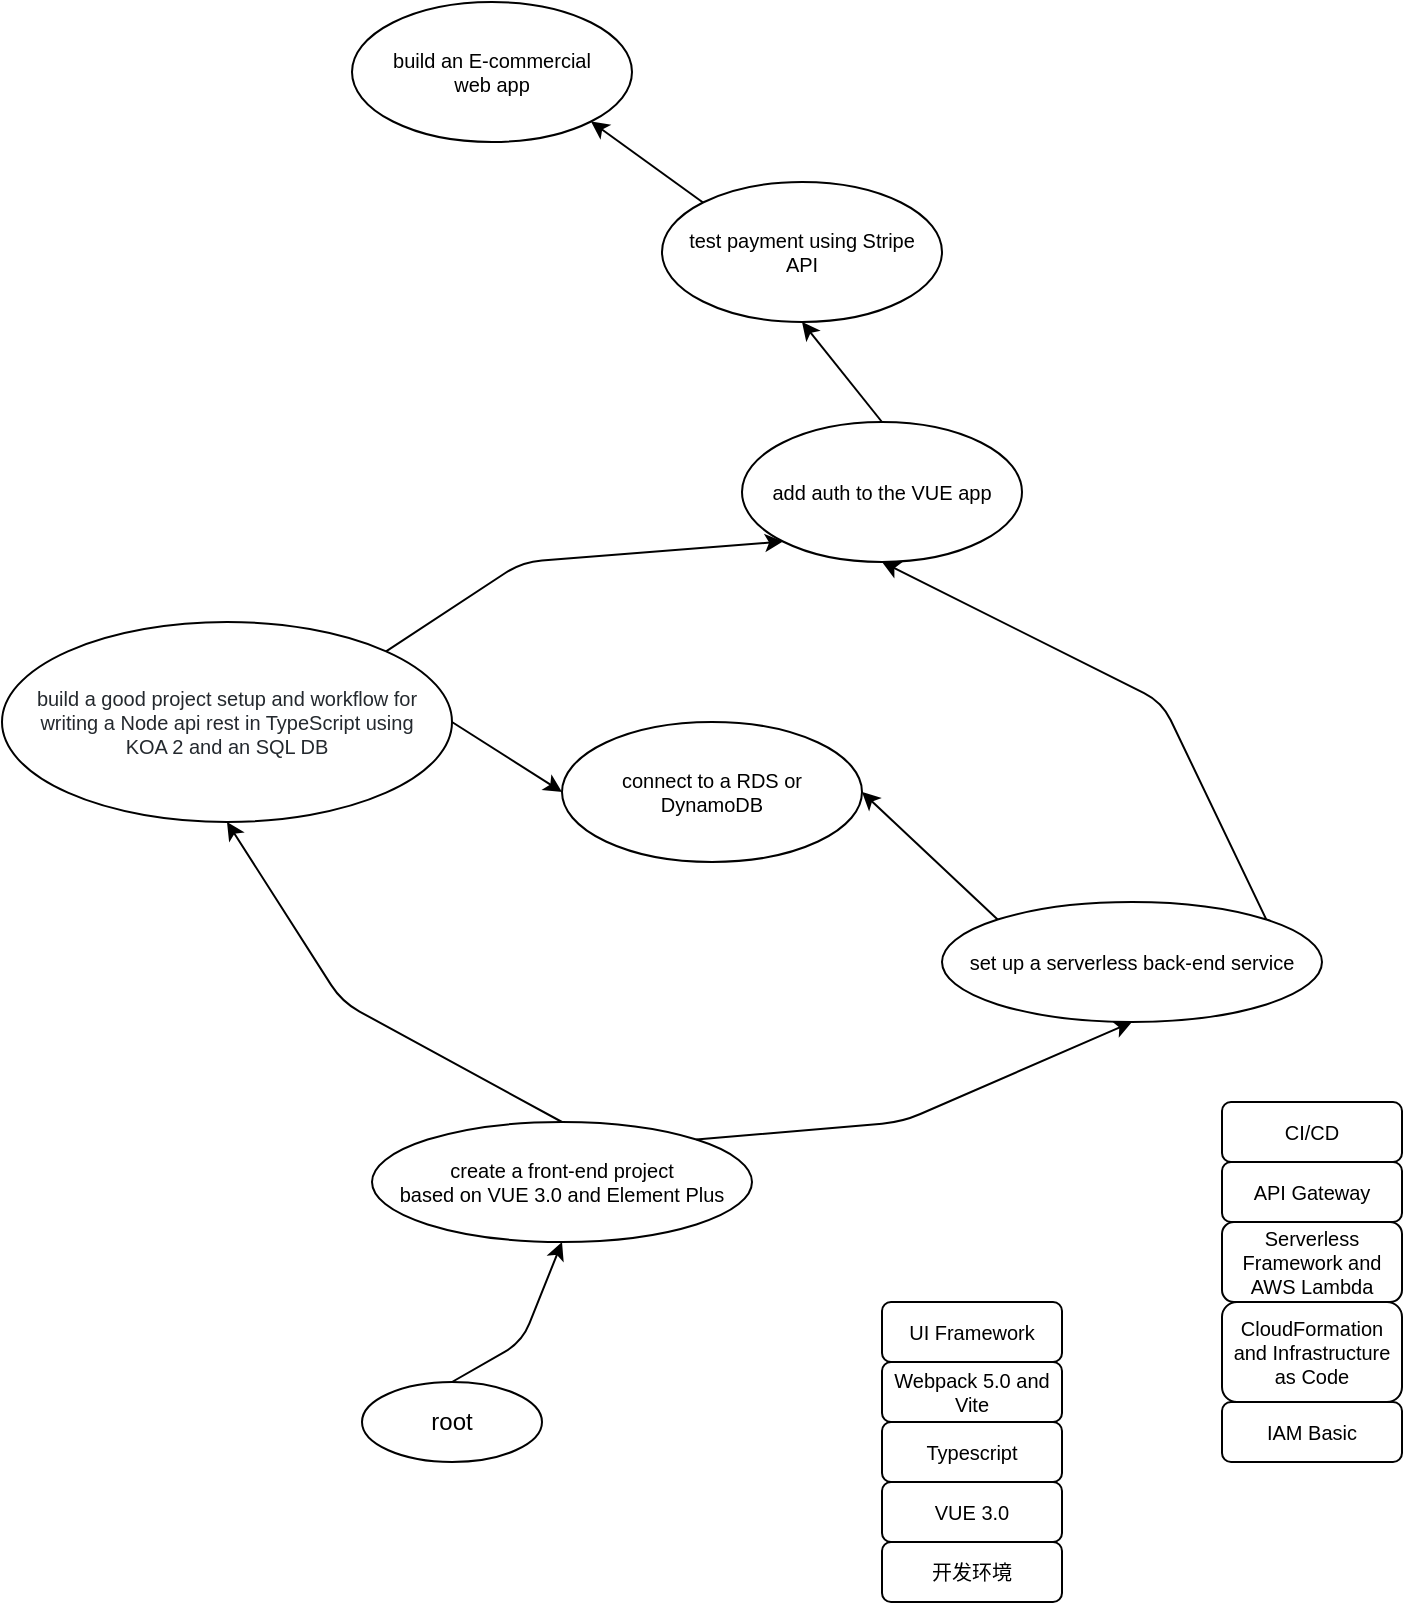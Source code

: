 <mxfile version="14.2.9" type="github">
  <diagram id="wDrhhhbncnmPJ3qnjKnf" name="full-stack-developer">
    <mxGraphModel dx="1694" dy="981" grid="1" gridSize="10" guides="1" tooltips="1" connect="1" arrows="1" fold="1" page="1" pageScale="1" pageWidth="850" pageHeight="1100" math="0" shadow="0">
      <root>
        <mxCell id="0" />
        <mxCell id="1" parent="0" />
        <mxCell id="trvjEH5c3W9_KcDelt6N-1" value="root" style="ellipse;whiteSpace=wrap;html=1;" vertex="1" parent="1">
          <mxGeometry x="290" y="780" width="90" height="40" as="geometry" />
        </mxCell>
        <mxCell id="trvjEH5c3W9_KcDelt6N-2" value="create a front-end project&lt;br style=&quot;font-size: 10px&quot;&gt;based on VUE 3.0 and Element Plus" style="ellipse;whiteSpace=wrap;html=1;fontSize=10;" vertex="1" parent="1">
          <mxGeometry x="295" y="650" width="190" height="60" as="geometry" />
        </mxCell>
        <mxCell id="trvjEH5c3W9_KcDelt6N-3" value="set up a serverless back-end service" style="ellipse;whiteSpace=wrap;html=1;fontSize=10;" vertex="1" parent="1">
          <mxGeometry x="580" y="540" width="190" height="60" as="geometry" />
        </mxCell>
        <mxCell id="trvjEH5c3W9_KcDelt6N-4" value="&lt;span style=&quot;color: rgb(36 , 41 , 46) ; font-size: 10px ; background-color: rgb(255 , 255 , 255)&quot;&gt;build a good project setup and workflow for writing a Node api rest in TypeScript using KOA 2 and an SQL DB&lt;/span&gt;" style="ellipse;whiteSpace=wrap;html=1;fontSize=10;spacingTop=0;spacingLeft=10;spacingRight=10;" vertex="1" parent="1">
          <mxGeometry x="110" y="400" width="225" height="100" as="geometry" />
        </mxCell>
        <mxCell id="trvjEH5c3W9_KcDelt6N-5" value="" style="endArrow=classic;html=1;fontSize=10;entryX=0.5;entryY=1;entryDx=0;entryDy=0;exitX=0.5;exitY=0;exitDx=0;exitDy=0;" edge="1" parent="1" source="trvjEH5c3W9_KcDelt6N-1" target="trvjEH5c3W9_KcDelt6N-2">
          <mxGeometry width="50" height="50" relative="1" as="geometry">
            <mxPoint x="170" y="560" as="sourcePoint" />
            <mxPoint x="220" y="510" as="targetPoint" />
            <Array as="points">
              <mxPoint x="370" y="760" />
            </Array>
          </mxGeometry>
        </mxCell>
        <mxCell id="trvjEH5c3W9_KcDelt6N-6" value="" style="endArrow=classic;html=1;fontSize=10;entryX=0.5;entryY=1;entryDx=0;entryDy=0;exitX=1;exitY=0;exitDx=0;exitDy=0;" edge="1" parent="1" source="trvjEH5c3W9_KcDelt6N-2" target="trvjEH5c3W9_KcDelt6N-3">
          <mxGeometry width="50" height="50" relative="1" as="geometry">
            <mxPoint x="170" y="560" as="sourcePoint" />
            <mxPoint x="220" y="510" as="targetPoint" />
            <Array as="points">
              <mxPoint x="560" y="650" />
            </Array>
          </mxGeometry>
        </mxCell>
        <mxCell id="trvjEH5c3W9_KcDelt6N-7" value="" style="endArrow=classic;html=1;fontSize=10;entryX=0.5;entryY=1;entryDx=0;entryDy=0;exitX=0.5;exitY=0;exitDx=0;exitDy=0;" edge="1" parent="1" source="trvjEH5c3W9_KcDelt6N-2" target="trvjEH5c3W9_KcDelt6N-4">
          <mxGeometry width="50" height="50" relative="1" as="geometry">
            <mxPoint x="170" y="560" as="sourcePoint" />
            <mxPoint x="220" y="510" as="targetPoint" />
            <Array as="points">
              <mxPoint x="280" y="590" />
            </Array>
          </mxGeometry>
        </mxCell>
        <mxCell id="trvjEH5c3W9_KcDelt6N-8" value="add auth to the VUE app" style="ellipse;whiteSpace=wrap;html=1;fontSize=10;" vertex="1" parent="1">
          <mxGeometry x="480" y="300" width="140" height="70" as="geometry" />
        </mxCell>
        <mxCell id="trvjEH5c3W9_KcDelt6N-9" value="" style="endArrow=classic;html=1;fontSize=10;entryX=0;entryY=1;entryDx=0;entryDy=0;exitX=1;exitY=0;exitDx=0;exitDy=0;" edge="1" parent="1" source="trvjEH5c3W9_KcDelt6N-4" target="trvjEH5c3W9_KcDelt6N-8">
          <mxGeometry width="50" height="50" relative="1" as="geometry">
            <mxPoint x="420" y="540" as="sourcePoint" />
            <mxPoint x="470" y="490" as="targetPoint" />
            <Array as="points">
              <mxPoint x="370" y="370" />
            </Array>
          </mxGeometry>
        </mxCell>
        <mxCell id="trvjEH5c3W9_KcDelt6N-10" value="" style="endArrow=classic;html=1;fontSize=10;entryX=0.5;entryY=1;entryDx=0;entryDy=0;exitX=1;exitY=0;exitDx=0;exitDy=0;" edge="1" parent="1" source="trvjEH5c3W9_KcDelt6N-3" target="trvjEH5c3W9_KcDelt6N-8">
          <mxGeometry width="50" height="50" relative="1" as="geometry">
            <mxPoint x="480" y="480" as="sourcePoint" />
            <mxPoint x="530" y="430" as="targetPoint" />
            <Array as="points">
              <mxPoint x="690" y="440" />
            </Array>
          </mxGeometry>
        </mxCell>
        <mxCell id="trvjEH5c3W9_KcDelt6N-11" value="test payment using Stripe API" style="ellipse;whiteSpace=wrap;html=1;fontSize=10;spacingLeft=10;spacingRight=10;" vertex="1" parent="1">
          <mxGeometry x="440" y="180" width="140" height="70" as="geometry" />
        </mxCell>
        <mxCell id="trvjEH5c3W9_KcDelt6N-12" value="" style="endArrow=classic;html=1;fontSize=10;entryX=0.5;entryY=1;entryDx=0;entryDy=0;exitX=0.5;exitY=0;exitDx=0;exitDy=0;" edge="1" parent="1" source="trvjEH5c3W9_KcDelt6N-8" target="trvjEH5c3W9_KcDelt6N-11">
          <mxGeometry width="50" height="50" relative="1" as="geometry">
            <mxPoint x="430" y="600" as="sourcePoint" />
            <mxPoint x="480" y="550" as="targetPoint" />
          </mxGeometry>
        </mxCell>
        <mxCell id="trvjEH5c3W9_KcDelt6N-13" value="build an E-commercial web app" style="ellipse;whiteSpace=wrap;html=1;fontSize=10;spacingLeft=10;spacingRight=10;" vertex="1" parent="1">
          <mxGeometry x="285" y="90" width="140" height="70" as="geometry" />
        </mxCell>
        <mxCell id="trvjEH5c3W9_KcDelt6N-14" value="connect to a RDS or DynamoDB" style="ellipse;whiteSpace=wrap;html=1;fontSize=10;spacingLeft=10;spacingRight=10;" vertex="1" parent="1">
          <mxGeometry x="390" y="450" width="150" height="70" as="geometry" />
        </mxCell>
        <mxCell id="trvjEH5c3W9_KcDelt6N-15" value="" style="endArrow=classic;html=1;fontSize=10;exitX=1;exitY=0.5;exitDx=0;exitDy=0;entryX=0;entryY=0.5;entryDx=0;entryDy=0;" edge="1" parent="1" source="trvjEH5c3W9_KcDelt6N-4" target="trvjEH5c3W9_KcDelt6N-14">
          <mxGeometry width="50" height="50" relative="1" as="geometry">
            <mxPoint x="560" y="450" as="sourcePoint" />
            <mxPoint x="610" y="400" as="targetPoint" />
          </mxGeometry>
        </mxCell>
        <mxCell id="trvjEH5c3W9_KcDelt6N-16" value="" style="endArrow=classic;html=1;fontSize=10;exitX=0;exitY=0;exitDx=0;exitDy=0;entryX=1;entryY=0.5;entryDx=0;entryDy=0;" edge="1" parent="1" source="trvjEH5c3W9_KcDelt6N-3" target="trvjEH5c3W9_KcDelt6N-14">
          <mxGeometry width="50" height="50" relative="1" as="geometry">
            <mxPoint x="560" y="450" as="sourcePoint" />
            <mxPoint x="610" y="400" as="targetPoint" />
          </mxGeometry>
        </mxCell>
        <mxCell id="trvjEH5c3W9_KcDelt6N-17" value="" style="endArrow=classic;html=1;fontSize=10;entryX=1;entryY=1;entryDx=0;entryDy=0;exitX=0;exitY=0;exitDx=0;exitDy=0;" edge="1" parent="1" source="trvjEH5c3W9_KcDelt6N-11" target="trvjEH5c3W9_KcDelt6N-13">
          <mxGeometry width="50" height="50" relative="1" as="geometry">
            <mxPoint x="560" y="450" as="sourcePoint" />
            <mxPoint x="610" y="400" as="targetPoint" />
          </mxGeometry>
        </mxCell>
        <mxCell id="trvjEH5c3W9_KcDelt6N-20" value="VUE 3.0" style="rounded=1;whiteSpace=wrap;html=1;fontSize=10;" vertex="1" parent="1">
          <mxGeometry x="550" y="830" width="90" height="30" as="geometry" />
        </mxCell>
        <mxCell id="trvjEH5c3W9_KcDelt6N-21" value="Typescript" style="rounded=1;whiteSpace=wrap;html=1;fontSize=10;" vertex="1" parent="1">
          <mxGeometry x="550" y="800" width="90" height="30" as="geometry" />
        </mxCell>
        <mxCell id="trvjEH5c3W9_KcDelt6N-22" value="开发环境" style="rounded=1;whiteSpace=wrap;html=1;fontSize=10;" vertex="1" parent="1">
          <mxGeometry x="550" y="860" width="90" height="30" as="geometry" />
        </mxCell>
        <mxCell id="trvjEH5c3W9_KcDelt6N-24" value="Webpack 5.0 and Vite" style="rounded=1;whiteSpace=wrap;html=1;fontSize=10;" vertex="1" parent="1">
          <mxGeometry x="550" y="770" width="90" height="30" as="geometry" />
        </mxCell>
        <mxCell id="trvjEH5c3W9_KcDelt6N-26" value="UI Framework" style="rounded=1;whiteSpace=wrap;html=1;fontSize=10;" vertex="1" parent="1">
          <mxGeometry x="550" y="740" width="90" height="30" as="geometry" />
        </mxCell>
        <mxCell id="trvjEH5c3W9_KcDelt6N-27" value="Serverless Framework and AWS Lambda" style="rounded=1;whiteSpace=wrap;html=1;fontSize=10;" vertex="1" parent="1">
          <mxGeometry x="720" y="700" width="90" height="40" as="geometry" />
        </mxCell>
        <mxCell id="trvjEH5c3W9_KcDelt6N-28" value="IAM Basic" style="rounded=1;whiteSpace=wrap;html=1;fontSize=10;" vertex="1" parent="1">
          <mxGeometry x="720" y="790" width="90" height="30" as="geometry" />
        </mxCell>
        <mxCell id="trvjEH5c3W9_KcDelt6N-29" value="CloudFormation and Infrastructure as Code" style="rounded=1;whiteSpace=wrap;html=1;fontSize=10;" vertex="1" parent="1">
          <mxGeometry x="720" y="740" width="90" height="50" as="geometry" />
        </mxCell>
        <mxCell id="trvjEH5c3W9_KcDelt6N-31" value="API Gateway" style="rounded=1;whiteSpace=wrap;html=1;fontSize=10;" vertex="1" parent="1">
          <mxGeometry x="720" y="670" width="90" height="30" as="geometry" />
        </mxCell>
        <mxCell id="trvjEH5c3W9_KcDelt6N-33" value="CI/CD" style="rounded=1;whiteSpace=wrap;html=1;fontSize=10;" vertex="1" parent="1">
          <mxGeometry x="720" y="640" width="90" height="30" as="geometry" />
        </mxCell>
      </root>
    </mxGraphModel>
  </diagram>
</mxfile>
